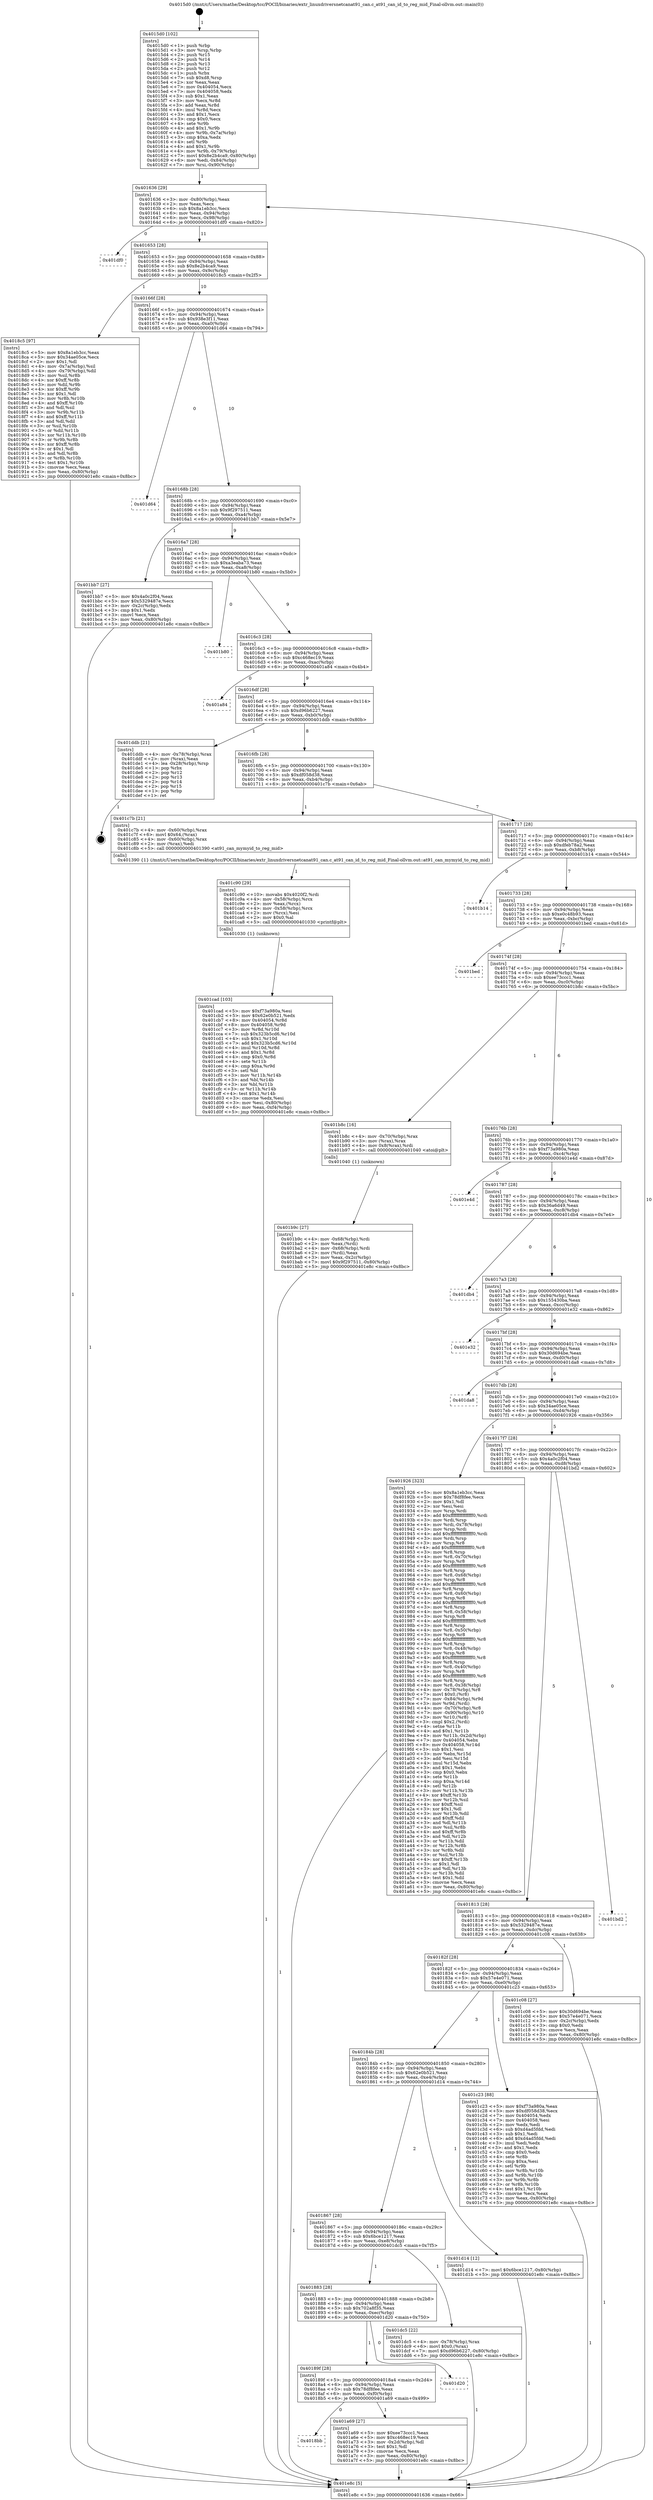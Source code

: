 digraph "0x4015d0" {
  label = "0x4015d0 (/mnt/c/Users/mathe/Desktop/tcc/POCII/binaries/extr_linuxdriversnetcanat91_can.c_at91_can_id_to_reg_mid_Final-ollvm.out::main(0))"
  labelloc = "t"
  node[shape=record]

  Entry [label="",width=0.3,height=0.3,shape=circle,fillcolor=black,style=filled]
  "0x401636" [label="{
     0x401636 [29]\l
     | [instrs]\l
     &nbsp;&nbsp;0x401636 \<+3\>: mov -0x80(%rbp),%eax\l
     &nbsp;&nbsp;0x401639 \<+2\>: mov %eax,%ecx\l
     &nbsp;&nbsp;0x40163b \<+6\>: sub $0x8a1eb3cc,%ecx\l
     &nbsp;&nbsp;0x401641 \<+6\>: mov %eax,-0x94(%rbp)\l
     &nbsp;&nbsp;0x401647 \<+6\>: mov %ecx,-0x98(%rbp)\l
     &nbsp;&nbsp;0x40164d \<+6\>: je 0000000000401df0 \<main+0x820\>\l
  }"]
  "0x401df0" [label="{
     0x401df0\l
  }", style=dashed]
  "0x401653" [label="{
     0x401653 [28]\l
     | [instrs]\l
     &nbsp;&nbsp;0x401653 \<+5\>: jmp 0000000000401658 \<main+0x88\>\l
     &nbsp;&nbsp;0x401658 \<+6\>: mov -0x94(%rbp),%eax\l
     &nbsp;&nbsp;0x40165e \<+5\>: sub $0x8e2b4ca9,%eax\l
     &nbsp;&nbsp;0x401663 \<+6\>: mov %eax,-0x9c(%rbp)\l
     &nbsp;&nbsp;0x401669 \<+6\>: je 00000000004018c5 \<main+0x2f5\>\l
  }"]
  Exit [label="",width=0.3,height=0.3,shape=circle,fillcolor=black,style=filled,peripheries=2]
  "0x4018c5" [label="{
     0x4018c5 [97]\l
     | [instrs]\l
     &nbsp;&nbsp;0x4018c5 \<+5\>: mov $0x8a1eb3cc,%eax\l
     &nbsp;&nbsp;0x4018ca \<+5\>: mov $0x34ae05ce,%ecx\l
     &nbsp;&nbsp;0x4018cf \<+2\>: mov $0x1,%dl\l
     &nbsp;&nbsp;0x4018d1 \<+4\>: mov -0x7a(%rbp),%sil\l
     &nbsp;&nbsp;0x4018d5 \<+4\>: mov -0x79(%rbp),%dil\l
     &nbsp;&nbsp;0x4018d9 \<+3\>: mov %sil,%r8b\l
     &nbsp;&nbsp;0x4018dc \<+4\>: xor $0xff,%r8b\l
     &nbsp;&nbsp;0x4018e0 \<+3\>: mov %dil,%r9b\l
     &nbsp;&nbsp;0x4018e3 \<+4\>: xor $0xff,%r9b\l
     &nbsp;&nbsp;0x4018e7 \<+3\>: xor $0x1,%dl\l
     &nbsp;&nbsp;0x4018ea \<+3\>: mov %r8b,%r10b\l
     &nbsp;&nbsp;0x4018ed \<+4\>: and $0xff,%r10b\l
     &nbsp;&nbsp;0x4018f1 \<+3\>: and %dl,%sil\l
     &nbsp;&nbsp;0x4018f4 \<+3\>: mov %r9b,%r11b\l
     &nbsp;&nbsp;0x4018f7 \<+4\>: and $0xff,%r11b\l
     &nbsp;&nbsp;0x4018fb \<+3\>: and %dl,%dil\l
     &nbsp;&nbsp;0x4018fe \<+3\>: or %sil,%r10b\l
     &nbsp;&nbsp;0x401901 \<+3\>: or %dil,%r11b\l
     &nbsp;&nbsp;0x401904 \<+3\>: xor %r11b,%r10b\l
     &nbsp;&nbsp;0x401907 \<+3\>: or %r9b,%r8b\l
     &nbsp;&nbsp;0x40190a \<+4\>: xor $0xff,%r8b\l
     &nbsp;&nbsp;0x40190e \<+3\>: or $0x1,%dl\l
     &nbsp;&nbsp;0x401911 \<+3\>: and %dl,%r8b\l
     &nbsp;&nbsp;0x401914 \<+3\>: or %r8b,%r10b\l
     &nbsp;&nbsp;0x401917 \<+4\>: test $0x1,%r10b\l
     &nbsp;&nbsp;0x40191b \<+3\>: cmovne %ecx,%eax\l
     &nbsp;&nbsp;0x40191e \<+3\>: mov %eax,-0x80(%rbp)\l
     &nbsp;&nbsp;0x401921 \<+5\>: jmp 0000000000401e8c \<main+0x8bc\>\l
  }"]
  "0x40166f" [label="{
     0x40166f [28]\l
     | [instrs]\l
     &nbsp;&nbsp;0x40166f \<+5\>: jmp 0000000000401674 \<main+0xa4\>\l
     &nbsp;&nbsp;0x401674 \<+6\>: mov -0x94(%rbp),%eax\l
     &nbsp;&nbsp;0x40167a \<+5\>: sub $0x938e3f11,%eax\l
     &nbsp;&nbsp;0x40167f \<+6\>: mov %eax,-0xa0(%rbp)\l
     &nbsp;&nbsp;0x401685 \<+6\>: je 0000000000401d64 \<main+0x794\>\l
  }"]
  "0x401e8c" [label="{
     0x401e8c [5]\l
     | [instrs]\l
     &nbsp;&nbsp;0x401e8c \<+5\>: jmp 0000000000401636 \<main+0x66\>\l
  }"]
  "0x4015d0" [label="{
     0x4015d0 [102]\l
     | [instrs]\l
     &nbsp;&nbsp;0x4015d0 \<+1\>: push %rbp\l
     &nbsp;&nbsp;0x4015d1 \<+3\>: mov %rsp,%rbp\l
     &nbsp;&nbsp;0x4015d4 \<+2\>: push %r15\l
     &nbsp;&nbsp;0x4015d6 \<+2\>: push %r14\l
     &nbsp;&nbsp;0x4015d8 \<+2\>: push %r13\l
     &nbsp;&nbsp;0x4015da \<+2\>: push %r12\l
     &nbsp;&nbsp;0x4015dc \<+1\>: push %rbx\l
     &nbsp;&nbsp;0x4015dd \<+7\>: sub $0xd8,%rsp\l
     &nbsp;&nbsp;0x4015e4 \<+2\>: xor %eax,%eax\l
     &nbsp;&nbsp;0x4015e6 \<+7\>: mov 0x404054,%ecx\l
     &nbsp;&nbsp;0x4015ed \<+7\>: mov 0x404058,%edx\l
     &nbsp;&nbsp;0x4015f4 \<+3\>: sub $0x1,%eax\l
     &nbsp;&nbsp;0x4015f7 \<+3\>: mov %ecx,%r8d\l
     &nbsp;&nbsp;0x4015fa \<+3\>: add %eax,%r8d\l
     &nbsp;&nbsp;0x4015fd \<+4\>: imul %r8d,%ecx\l
     &nbsp;&nbsp;0x401601 \<+3\>: and $0x1,%ecx\l
     &nbsp;&nbsp;0x401604 \<+3\>: cmp $0x0,%ecx\l
     &nbsp;&nbsp;0x401607 \<+4\>: sete %r9b\l
     &nbsp;&nbsp;0x40160b \<+4\>: and $0x1,%r9b\l
     &nbsp;&nbsp;0x40160f \<+4\>: mov %r9b,-0x7a(%rbp)\l
     &nbsp;&nbsp;0x401613 \<+3\>: cmp $0xa,%edx\l
     &nbsp;&nbsp;0x401616 \<+4\>: setl %r9b\l
     &nbsp;&nbsp;0x40161a \<+4\>: and $0x1,%r9b\l
     &nbsp;&nbsp;0x40161e \<+4\>: mov %r9b,-0x79(%rbp)\l
     &nbsp;&nbsp;0x401622 \<+7\>: movl $0x8e2b4ca9,-0x80(%rbp)\l
     &nbsp;&nbsp;0x401629 \<+6\>: mov %edi,-0x84(%rbp)\l
     &nbsp;&nbsp;0x40162f \<+7\>: mov %rsi,-0x90(%rbp)\l
  }"]
  "0x401cad" [label="{
     0x401cad [103]\l
     | [instrs]\l
     &nbsp;&nbsp;0x401cad \<+5\>: mov $0xf73a980a,%esi\l
     &nbsp;&nbsp;0x401cb2 \<+5\>: mov $0x62e0b521,%edx\l
     &nbsp;&nbsp;0x401cb7 \<+8\>: mov 0x404054,%r8d\l
     &nbsp;&nbsp;0x401cbf \<+8\>: mov 0x404058,%r9d\l
     &nbsp;&nbsp;0x401cc7 \<+3\>: mov %r8d,%r10d\l
     &nbsp;&nbsp;0x401cca \<+7\>: sub $0x323b5cd6,%r10d\l
     &nbsp;&nbsp;0x401cd1 \<+4\>: sub $0x1,%r10d\l
     &nbsp;&nbsp;0x401cd5 \<+7\>: add $0x323b5cd6,%r10d\l
     &nbsp;&nbsp;0x401cdc \<+4\>: imul %r10d,%r8d\l
     &nbsp;&nbsp;0x401ce0 \<+4\>: and $0x1,%r8d\l
     &nbsp;&nbsp;0x401ce4 \<+4\>: cmp $0x0,%r8d\l
     &nbsp;&nbsp;0x401ce8 \<+4\>: sete %r11b\l
     &nbsp;&nbsp;0x401cec \<+4\>: cmp $0xa,%r9d\l
     &nbsp;&nbsp;0x401cf0 \<+3\>: setl %bl\l
     &nbsp;&nbsp;0x401cf3 \<+3\>: mov %r11b,%r14b\l
     &nbsp;&nbsp;0x401cf6 \<+3\>: and %bl,%r14b\l
     &nbsp;&nbsp;0x401cf9 \<+3\>: xor %bl,%r11b\l
     &nbsp;&nbsp;0x401cfc \<+3\>: or %r11b,%r14b\l
     &nbsp;&nbsp;0x401cff \<+4\>: test $0x1,%r14b\l
     &nbsp;&nbsp;0x401d03 \<+3\>: cmovne %edx,%esi\l
     &nbsp;&nbsp;0x401d06 \<+3\>: mov %esi,-0x80(%rbp)\l
     &nbsp;&nbsp;0x401d09 \<+6\>: mov %eax,-0xf4(%rbp)\l
     &nbsp;&nbsp;0x401d0f \<+5\>: jmp 0000000000401e8c \<main+0x8bc\>\l
  }"]
  "0x401d64" [label="{
     0x401d64\l
  }", style=dashed]
  "0x40168b" [label="{
     0x40168b [28]\l
     | [instrs]\l
     &nbsp;&nbsp;0x40168b \<+5\>: jmp 0000000000401690 \<main+0xc0\>\l
     &nbsp;&nbsp;0x401690 \<+6\>: mov -0x94(%rbp),%eax\l
     &nbsp;&nbsp;0x401696 \<+5\>: sub $0x9f297511,%eax\l
     &nbsp;&nbsp;0x40169b \<+6\>: mov %eax,-0xa4(%rbp)\l
     &nbsp;&nbsp;0x4016a1 \<+6\>: je 0000000000401bb7 \<main+0x5e7\>\l
  }"]
  "0x401c90" [label="{
     0x401c90 [29]\l
     | [instrs]\l
     &nbsp;&nbsp;0x401c90 \<+10\>: movabs $0x4020f2,%rdi\l
     &nbsp;&nbsp;0x401c9a \<+4\>: mov -0x58(%rbp),%rcx\l
     &nbsp;&nbsp;0x401c9e \<+2\>: mov %eax,(%rcx)\l
     &nbsp;&nbsp;0x401ca0 \<+4\>: mov -0x58(%rbp),%rcx\l
     &nbsp;&nbsp;0x401ca4 \<+2\>: mov (%rcx),%esi\l
     &nbsp;&nbsp;0x401ca6 \<+2\>: mov $0x0,%al\l
     &nbsp;&nbsp;0x401ca8 \<+5\>: call 0000000000401030 \<printf@plt\>\l
     | [calls]\l
     &nbsp;&nbsp;0x401030 \{1\} (unknown)\l
  }"]
  "0x401bb7" [label="{
     0x401bb7 [27]\l
     | [instrs]\l
     &nbsp;&nbsp;0x401bb7 \<+5\>: mov $0x4a0c2f04,%eax\l
     &nbsp;&nbsp;0x401bbc \<+5\>: mov $0x5329487e,%ecx\l
     &nbsp;&nbsp;0x401bc1 \<+3\>: mov -0x2c(%rbp),%edx\l
     &nbsp;&nbsp;0x401bc4 \<+3\>: cmp $0x1,%edx\l
     &nbsp;&nbsp;0x401bc7 \<+3\>: cmovl %ecx,%eax\l
     &nbsp;&nbsp;0x401bca \<+3\>: mov %eax,-0x80(%rbp)\l
     &nbsp;&nbsp;0x401bcd \<+5\>: jmp 0000000000401e8c \<main+0x8bc\>\l
  }"]
  "0x4016a7" [label="{
     0x4016a7 [28]\l
     | [instrs]\l
     &nbsp;&nbsp;0x4016a7 \<+5\>: jmp 00000000004016ac \<main+0xdc\>\l
     &nbsp;&nbsp;0x4016ac \<+6\>: mov -0x94(%rbp),%eax\l
     &nbsp;&nbsp;0x4016b2 \<+5\>: sub $0xa3eaba73,%eax\l
     &nbsp;&nbsp;0x4016b7 \<+6\>: mov %eax,-0xa8(%rbp)\l
     &nbsp;&nbsp;0x4016bd \<+6\>: je 0000000000401b80 \<main+0x5b0\>\l
  }"]
  "0x401b9c" [label="{
     0x401b9c [27]\l
     | [instrs]\l
     &nbsp;&nbsp;0x401b9c \<+4\>: mov -0x68(%rbp),%rdi\l
     &nbsp;&nbsp;0x401ba0 \<+2\>: mov %eax,(%rdi)\l
     &nbsp;&nbsp;0x401ba2 \<+4\>: mov -0x68(%rbp),%rdi\l
     &nbsp;&nbsp;0x401ba6 \<+2\>: mov (%rdi),%eax\l
     &nbsp;&nbsp;0x401ba8 \<+3\>: mov %eax,-0x2c(%rbp)\l
     &nbsp;&nbsp;0x401bab \<+7\>: movl $0x9f297511,-0x80(%rbp)\l
     &nbsp;&nbsp;0x401bb2 \<+5\>: jmp 0000000000401e8c \<main+0x8bc\>\l
  }"]
  "0x401b80" [label="{
     0x401b80\l
  }", style=dashed]
  "0x4016c3" [label="{
     0x4016c3 [28]\l
     | [instrs]\l
     &nbsp;&nbsp;0x4016c3 \<+5\>: jmp 00000000004016c8 \<main+0xf8\>\l
     &nbsp;&nbsp;0x4016c8 \<+6\>: mov -0x94(%rbp),%eax\l
     &nbsp;&nbsp;0x4016ce \<+5\>: sub $0xc468ec19,%eax\l
     &nbsp;&nbsp;0x4016d3 \<+6\>: mov %eax,-0xac(%rbp)\l
     &nbsp;&nbsp;0x4016d9 \<+6\>: je 0000000000401a84 \<main+0x4b4\>\l
  }"]
  "0x4018bb" [label="{
     0x4018bb\l
  }", style=dashed]
  "0x401a84" [label="{
     0x401a84\l
  }", style=dashed]
  "0x4016df" [label="{
     0x4016df [28]\l
     | [instrs]\l
     &nbsp;&nbsp;0x4016df \<+5\>: jmp 00000000004016e4 \<main+0x114\>\l
     &nbsp;&nbsp;0x4016e4 \<+6\>: mov -0x94(%rbp),%eax\l
     &nbsp;&nbsp;0x4016ea \<+5\>: sub $0xd96b6227,%eax\l
     &nbsp;&nbsp;0x4016ef \<+6\>: mov %eax,-0xb0(%rbp)\l
     &nbsp;&nbsp;0x4016f5 \<+6\>: je 0000000000401ddb \<main+0x80b\>\l
  }"]
  "0x401a69" [label="{
     0x401a69 [27]\l
     | [instrs]\l
     &nbsp;&nbsp;0x401a69 \<+5\>: mov $0xee73ccc1,%eax\l
     &nbsp;&nbsp;0x401a6e \<+5\>: mov $0xc468ec19,%ecx\l
     &nbsp;&nbsp;0x401a73 \<+3\>: mov -0x2d(%rbp),%dl\l
     &nbsp;&nbsp;0x401a76 \<+3\>: test $0x1,%dl\l
     &nbsp;&nbsp;0x401a79 \<+3\>: cmovne %ecx,%eax\l
     &nbsp;&nbsp;0x401a7c \<+3\>: mov %eax,-0x80(%rbp)\l
     &nbsp;&nbsp;0x401a7f \<+5\>: jmp 0000000000401e8c \<main+0x8bc\>\l
  }"]
  "0x401ddb" [label="{
     0x401ddb [21]\l
     | [instrs]\l
     &nbsp;&nbsp;0x401ddb \<+4\>: mov -0x78(%rbp),%rax\l
     &nbsp;&nbsp;0x401ddf \<+2\>: mov (%rax),%eax\l
     &nbsp;&nbsp;0x401de1 \<+4\>: lea -0x28(%rbp),%rsp\l
     &nbsp;&nbsp;0x401de5 \<+1\>: pop %rbx\l
     &nbsp;&nbsp;0x401de6 \<+2\>: pop %r12\l
     &nbsp;&nbsp;0x401de8 \<+2\>: pop %r13\l
     &nbsp;&nbsp;0x401dea \<+2\>: pop %r14\l
     &nbsp;&nbsp;0x401dec \<+2\>: pop %r15\l
     &nbsp;&nbsp;0x401dee \<+1\>: pop %rbp\l
     &nbsp;&nbsp;0x401def \<+1\>: ret\l
  }"]
  "0x4016fb" [label="{
     0x4016fb [28]\l
     | [instrs]\l
     &nbsp;&nbsp;0x4016fb \<+5\>: jmp 0000000000401700 \<main+0x130\>\l
     &nbsp;&nbsp;0x401700 \<+6\>: mov -0x94(%rbp),%eax\l
     &nbsp;&nbsp;0x401706 \<+5\>: sub $0xdf058d38,%eax\l
     &nbsp;&nbsp;0x40170b \<+6\>: mov %eax,-0xb4(%rbp)\l
     &nbsp;&nbsp;0x401711 \<+6\>: je 0000000000401c7b \<main+0x6ab\>\l
  }"]
  "0x40189f" [label="{
     0x40189f [28]\l
     | [instrs]\l
     &nbsp;&nbsp;0x40189f \<+5\>: jmp 00000000004018a4 \<main+0x2d4\>\l
     &nbsp;&nbsp;0x4018a4 \<+6\>: mov -0x94(%rbp),%eax\l
     &nbsp;&nbsp;0x4018aa \<+5\>: sub $0x78df8fee,%eax\l
     &nbsp;&nbsp;0x4018af \<+6\>: mov %eax,-0xf0(%rbp)\l
     &nbsp;&nbsp;0x4018b5 \<+6\>: je 0000000000401a69 \<main+0x499\>\l
  }"]
  "0x401c7b" [label="{
     0x401c7b [21]\l
     | [instrs]\l
     &nbsp;&nbsp;0x401c7b \<+4\>: mov -0x60(%rbp),%rax\l
     &nbsp;&nbsp;0x401c7f \<+6\>: movl $0x64,(%rax)\l
     &nbsp;&nbsp;0x401c85 \<+4\>: mov -0x60(%rbp),%rax\l
     &nbsp;&nbsp;0x401c89 \<+2\>: mov (%rax),%edi\l
     &nbsp;&nbsp;0x401c8b \<+5\>: call 0000000000401390 \<at91_can_mymyid_to_reg_mid\>\l
     | [calls]\l
     &nbsp;&nbsp;0x401390 \{1\} (/mnt/c/Users/mathe/Desktop/tcc/POCII/binaries/extr_linuxdriversnetcanat91_can.c_at91_can_id_to_reg_mid_Final-ollvm.out::at91_can_mymyid_to_reg_mid)\l
  }"]
  "0x401717" [label="{
     0x401717 [28]\l
     | [instrs]\l
     &nbsp;&nbsp;0x401717 \<+5\>: jmp 000000000040171c \<main+0x14c\>\l
     &nbsp;&nbsp;0x40171c \<+6\>: mov -0x94(%rbp),%eax\l
     &nbsp;&nbsp;0x401722 \<+5\>: sub $0xdfeb78a2,%eax\l
     &nbsp;&nbsp;0x401727 \<+6\>: mov %eax,-0xb8(%rbp)\l
     &nbsp;&nbsp;0x40172d \<+6\>: je 0000000000401b14 \<main+0x544\>\l
  }"]
  "0x401d20" [label="{
     0x401d20\l
  }", style=dashed]
  "0x401b14" [label="{
     0x401b14\l
  }", style=dashed]
  "0x401733" [label="{
     0x401733 [28]\l
     | [instrs]\l
     &nbsp;&nbsp;0x401733 \<+5\>: jmp 0000000000401738 \<main+0x168\>\l
     &nbsp;&nbsp;0x401738 \<+6\>: mov -0x94(%rbp),%eax\l
     &nbsp;&nbsp;0x40173e \<+5\>: sub $0xe0c48b93,%eax\l
     &nbsp;&nbsp;0x401743 \<+6\>: mov %eax,-0xbc(%rbp)\l
     &nbsp;&nbsp;0x401749 \<+6\>: je 0000000000401bed \<main+0x61d\>\l
  }"]
  "0x401883" [label="{
     0x401883 [28]\l
     | [instrs]\l
     &nbsp;&nbsp;0x401883 \<+5\>: jmp 0000000000401888 \<main+0x2b8\>\l
     &nbsp;&nbsp;0x401888 \<+6\>: mov -0x94(%rbp),%eax\l
     &nbsp;&nbsp;0x40188e \<+5\>: sub $0x702a8f35,%eax\l
     &nbsp;&nbsp;0x401893 \<+6\>: mov %eax,-0xec(%rbp)\l
     &nbsp;&nbsp;0x401899 \<+6\>: je 0000000000401d20 \<main+0x750\>\l
  }"]
  "0x401bed" [label="{
     0x401bed\l
  }", style=dashed]
  "0x40174f" [label="{
     0x40174f [28]\l
     | [instrs]\l
     &nbsp;&nbsp;0x40174f \<+5\>: jmp 0000000000401754 \<main+0x184\>\l
     &nbsp;&nbsp;0x401754 \<+6\>: mov -0x94(%rbp),%eax\l
     &nbsp;&nbsp;0x40175a \<+5\>: sub $0xee73ccc1,%eax\l
     &nbsp;&nbsp;0x40175f \<+6\>: mov %eax,-0xc0(%rbp)\l
     &nbsp;&nbsp;0x401765 \<+6\>: je 0000000000401b8c \<main+0x5bc\>\l
  }"]
  "0x401dc5" [label="{
     0x401dc5 [22]\l
     | [instrs]\l
     &nbsp;&nbsp;0x401dc5 \<+4\>: mov -0x78(%rbp),%rax\l
     &nbsp;&nbsp;0x401dc9 \<+6\>: movl $0x0,(%rax)\l
     &nbsp;&nbsp;0x401dcf \<+7\>: movl $0xd96b6227,-0x80(%rbp)\l
     &nbsp;&nbsp;0x401dd6 \<+5\>: jmp 0000000000401e8c \<main+0x8bc\>\l
  }"]
  "0x401b8c" [label="{
     0x401b8c [16]\l
     | [instrs]\l
     &nbsp;&nbsp;0x401b8c \<+4\>: mov -0x70(%rbp),%rax\l
     &nbsp;&nbsp;0x401b90 \<+3\>: mov (%rax),%rax\l
     &nbsp;&nbsp;0x401b93 \<+4\>: mov 0x8(%rax),%rdi\l
     &nbsp;&nbsp;0x401b97 \<+5\>: call 0000000000401040 \<atoi@plt\>\l
     | [calls]\l
     &nbsp;&nbsp;0x401040 \{1\} (unknown)\l
  }"]
  "0x40176b" [label="{
     0x40176b [28]\l
     | [instrs]\l
     &nbsp;&nbsp;0x40176b \<+5\>: jmp 0000000000401770 \<main+0x1a0\>\l
     &nbsp;&nbsp;0x401770 \<+6\>: mov -0x94(%rbp),%eax\l
     &nbsp;&nbsp;0x401776 \<+5\>: sub $0xf73a980a,%eax\l
     &nbsp;&nbsp;0x40177b \<+6\>: mov %eax,-0xc4(%rbp)\l
     &nbsp;&nbsp;0x401781 \<+6\>: je 0000000000401e4d \<main+0x87d\>\l
  }"]
  "0x401867" [label="{
     0x401867 [28]\l
     | [instrs]\l
     &nbsp;&nbsp;0x401867 \<+5\>: jmp 000000000040186c \<main+0x29c\>\l
     &nbsp;&nbsp;0x40186c \<+6\>: mov -0x94(%rbp),%eax\l
     &nbsp;&nbsp;0x401872 \<+5\>: sub $0x6bce1217,%eax\l
     &nbsp;&nbsp;0x401877 \<+6\>: mov %eax,-0xe8(%rbp)\l
     &nbsp;&nbsp;0x40187d \<+6\>: je 0000000000401dc5 \<main+0x7f5\>\l
  }"]
  "0x401e4d" [label="{
     0x401e4d\l
  }", style=dashed]
  "0x401787" [label="{
     0x401787 [28]\l
     | [instrs]\l
     &nbsp;&nbsp;0x401787 \<+5\>: jmp 000000000040178c \<main+0x1bc\>\l
     &nbsp;&nbsp;0x40178c \<+6\>: mov -0x94(%rbp),%eax\l
     &nbsp;&nbsp;0x401792 \<+5\>: sub $0x36a6d49,%eax\l
     &nbsp;&nbsp;0x401797 \<+6\>: mov %eax,-0xc8(%rbp)\l
     &nbsp;&nbsp;0x40179d \<+6\>: je 0000000000401db4 \<main+0x7e4\>\l
  }"]
  "0x401d14" [label="{
     0x401d14 [12]\l
     | [instrs]\l
     &nbsp;&nbsp;0x401d14 \<+7\>: movl $0x6bce1217,-0x80(%rbp)\l
     &nbsp;&nbsp;0x401d1b \<+5\>: jmp 0000000000401e8c \<main+0x8bc\>\l
  }"]
  "0x401db4" [label="{
     0x401db4\l
  }", style=dashed]
  "0x4017a3" [label="{
     0x4017a3 [28]\l
     | [instrs]\l
     &nbsp;&nbsp;0x4017a3 \<+5\>: jmp 00000000004017a8 \<main+0x1d8\>\l
     &nbsp;&nbsp;0x4017a8 \<+6\>: mov -0x94(%rbp),%eax\l
     &nbsp;&nbsp;0x4017ae \<+5\>: sub $0x155430ba,%eax\l
     &nbsp;&nbsp;0x4017b3 \<+6\>: mov %eax,-0xcc(%rbp)\l
     &nbsp;&nbsp;0x4017b9 \<+6\>: je 0000000000401e32 \<main+0x862\>\l
  }"]
  "0x40184b" [label="{
     0x40184b [28]\l
     | [instrs]\l
     &nbsp;&nbsp;0x40184b \<+5\>: jmp 0000000000401850 \<main+0x280\>\l
     &nbsp;&nbsp;0x401850 \<+6\>: mov -0x94(%rbp),%eax\l
     &nbsp;&nbsp;0x401856 \<+5\>: sub $0x62e0b521,%eax\l
     &nbsp;&nbsp;0x40185b \<+6\>: mov %eax,-0xe4(%rbp)\l
     &nbsp;&nbsp;0x401861 \<+6\>: je 0000000000401d14 \<main+0x744\>\l
  }"]
  "0x401e32" [label="{
     0x401e32\l
  }", style=dashed]
  "0x4017bf" [label="{
     0x4017bf [28]\l
     | [instrs]\l
     &nbsp;&nbsp;0x4017bf \<+5\>: jmp 00000000004017c4 \<main+0x1f4\>\l
     &nbsp;&nbsp;0x4017c4 \<+6\>: mov -0x94(%rbp),%eax\l
     &nbsp;&nbsp;0x4017ca \<+5\>: sub $0x30d694be,%eax\l
     &nbsp;&nbsp;0x4017cf \<+6\>: mov %eax,-0xd0(%rbp)\l
     &nbsp;&nbsp;0x4017d5 \<+6\>: je 0000000000401da8 \<main+0x7d8\>\l
  }"]
  "0x401c23" [label="{
     0x401c23 [88]\l
     | [instrs]\l
     &nbsp;&nbsp;0x401c23 \<+5\>: mov $0xf73a980a,%eax\l
     &nbsp;&nbsp;0x401c28 \<+5\>: mov $0xdf058d38,%ecx\l
     &nbsp;&nbsp;0x401c2d \<+7\>: mov 0x404054,%edx\l
     &nbsp;&nbsp;0x401c34 \<+7\>: mov 0x404058,%esi\l
     &nbsp;&nbsp;0x401c3b \<+2\>: mov %edx,%edi\l
     &nbsp;&nbsp;0x401c3d \<+6\>: sub $0xd4ad5fdd,%edi\l
     &nbsp;&nbsp;0x401c43 \<+3\>: sub $0x1,%edi\l
     &nbsp;&nbsp;0x401c46 \<+6\>: add $0xd4ad5fdd,%edi\l
     &nbsp;&nbsp;0x401c4c \<+3\>: imul %edi,%edx\l
     &nbsp;&nbsp;0x401c4f \<+3\>: and $0x1,%edx\l
     &nbsp;&nbsp;0x401c52 \<+3\>: cmp $0x0,%edx\l
     &nbsp;&nbsp;0x401c55 \<+4\>: sete %r8b\l
     &nbsp;&nbsp;0x401c59 \<+3\>: cmp $0xa,%esi\l
     &nbsp;&nbsp;0x401c5c \<+4\>: setl %r9b\l
     &nbsp;&nbsp;0x401c60 \<+3\>: mov %r8b,%r10b\l
     &nbsp;&nbsp;0x401c63 \<+3\>: and %r9b,%r10b\l
     &nbsp;&nbsp;0x401c66 \<+3\>: xor %r9b,%r8b\l
     &nbsp;&nbsp;0x401c69 \<+3\>: or %r8b,%r10b\l
     &nbsp;&nbsp;0x401c6c \<+4\>: test $0x1,%r10b\l
     &nbsp;&nbsp;0x401c70 \<+3\>: cmovne %ecx,%eax\l
     &nbsp;&nbsp;0x401c73 \<+3\>: mov %eax,-0x80(%rbp)\l
     &nbsp;&nbsp;0x401c76 \<+5\>: jmp 0000000000401e8c \<main+0x8bc\>\l
  }"]
  "0x401da8" [label="{
     0x401da8\l
  }", style=dashed]
  "0x4017db" [label="{
     0x4017db [28]\l
     | [instrs]\l
     &nbsp;&nbsp;0x4017db \<+5\>: jmp 00000000004017e0 \<main+0x210\>\l
     &nbsp;&nbsp;0x4017e0 \<+6\>: mov -0x94(%rbp),%eax\l
     &nbsp;&nbsp;0x4017e6 \<+5\>: sub $0x34ae05ce,%eax\l
     &nbsp;&nbsp;0x4017eb \<+6\>: mov %eax,-0xd4(%rbp)\l
     &nbsp;&nbsp;0x4017f1 \<+6\>: je 0000000000401926 \<main+0x356\>\l
  }"]
  "0x40182f" [label="{
     0x40182f [28]\l
     | [instrs]\l
     &nbsp;&nbsp;0x40182f \<+5\>: jmp 0000000000401834 \<main+0x264\>\l
     &nbsp;&nbsp;0x401834 \<+6\>: mov -0x94(%rbp),%eax\l
     &nbsp;&nbsp;0x40183a \<+5\>: sub $0x57e4e071,%eax\l
     &nbsp;&nbsp;0x40183f \<+6\>: mov %eax,-0xe0(%rbp)\l
     &nbsp;&nbsp;0x401845 \<+6\>: je 0000000000401c23 \<main+0x653\>\l
  }"]
  "0x401926" [label="{
     0x401926 [323]\l
     | [instrs]\l
     &nbsp;&nbsp;0x401926 \<+5\>: mov $0x8a1eb3cc,%eax\l
     &nbsp;&nbsp;0x40192b \<+5\>: mov $0x78df8fee,%ecx\l
     &nbsp;&nbsp;0x401930 \<+2\>: mov $0x1,%dl\l
     &nbsp;&nbsp;0x401932 \<+2\>: xor %esi,%esi\l
     &nbsp;&nbsp;0x401934 \<+3\>: mov %rsp,%rdi\l
     &nbsp;&nbsp;0x401937 \<+4\>: add $0xfffffffffffffff0,%rdi\l
     &nbsp;&nbsp;0x40193b \<+3\>: mov %rdi,%rsp\l
     &nbsp;&nbsp;0x40193e \<+4\>: mov %rdi,-0x78(%rbp)\l
     &nbsp;&nbsp;0x401942 \<+3\>: mov %rsp,%rdi\l
     &nbsp;&nbsp;0x401945 \<+4\>: add $0xfffffffffffffff0,%rdi\l
     &nbsp;&nbsp;0x401949 \<+3\>: mov %rdi,%rsp\l
     &nbsp;&nbsp;0x40194c \<+3\>: mov %rsp,%r8\l
     &nbsp;&nbsp;0x40194f \<+4\>: add $0xfffffffffffffff0,%r8\l
     &nbsp;&nbsp;0x401953 \<+3\>: mov %r8,%rsp\l
     &nbsp;&nbsp;0x401956 \<+4\>: mov %r8,-0x70(%rbp)\l
     &nbsp;&nbsp;0x40195a \<+3\>: mov %rsp,%r8\l
     &nbsp;&nbsp;0x40195d \<+4\>: add $0xfffffffffffffff0,%r8\l
     &nbsp;&nbsp;0x401961 \<+3\>: mov %r8,%rsp\l
     &nbsp;&nbsp;0x401964 \<+4\>: mov %r8,-0x68(%rbp)\l
     &nbsp;&nbsp;0x401968 \<+3\>: mov %rsp,%r8\l
     &nbsp;&nbsp;0x40196b \<+4\>: add $0xfffffffffffffff0,%r8\l
     &nbsp;&nbsp;0x40196f \<+3\>: mov %r8,%rsp\l
     &nbsp;&nbsp;0x401972 \<+4\>: mov %r8,-0x60(%rbp)\l
     &nbsp;&nbsp;0x401976 \<+3\>: mov %rsp,%r8\l
     &nbsp;&nbsp;0x401979 \<+4\>: add $0xfffffffffffffff0,%r8\l
     &nbsp;&nbsp;0x40197d \<+3\>: mov %r8,%rsp\l
     &nbsp;&nbsp;0x401980 \<+4\>: mov %r8,-0x58(%rbp)\l
     &nbsp;&nbsp;0x401984 \<+3\>: mov %rsp,%r8\l
     &nbsp;&nbsp;0x401987 \<+4\>: add $0xfffffffffffffff0,%r8\l
     &nbsp;&nbsp;0x40198b \<+3\>: mov %r8,%rsp\l
     &nbsp;&nbsp;0x40198e \<+4\>: mov %r8,-0x50(%rbp)\l
     &nbsp;&nbsp;0x401992 \<+3\>: mov %rsp,%r8\l
     &nbsp;&nbsp;0x401995 \<+4\>: add $0xfffffffffffffff0,%r8\l
     &nbsp;&nbsp;0x401999 \<+3\>: mov %r8,%rsp\l
     &nbsp;&nbsp;0x40199c \<+4\>: mov %r8,-0x48(%rbp)\l
     &nbsp;&nbsp;0x4019a0 \<+3\>: mov %rsp,%r8\l
     &nbsp;&nbsp;0x4019a3 \<+4\>: add $0xfffffffffffffff0,%r8\l
     &nbsp;&nbsp;0x4019a7 \<+3\>: mov %r8,%rsp\l
     &nbsp;&nbsp;0x4019aa \<+4\>: mov %r8,-0x40(%rbp)\l
     &nbsp;&nbsp;0x4019ae \<+3\>: mov %rsp,%r8\l
     &nbsp;&nbsp;0x4019b1 \<+4\>: add $0xfffffffffffffff0,%r8\l
     &nbsp;&nbsp;0x4019b5 \<+3\>: mov %r8,%rsp\l
     &nbsp;&nbsp;0x4019b8 \<+4\>: mov %r8,-0x38(%rbp)\l
     &nbsp;&nbsp;0x4019bc \<+4\>: mov -0x78(%rbp),%r8\l
     &nbsp;&nbsp;0x4019c0 \<+7\>: movl $0x0,(%r8)\l
     &nbsp;&nbsp;0x4019c7 \<+7\>: mov -0x84(%rbp),%r9d\l
     &nbsp;&nbsp;0x4019ce \<+3\>: mov %r9d,(%rdi)\l
     &nbsp;&nbsp;0x4019d1 \<+4\>: mov -0x70(%rbp),%r8\l
     &nbsp;&nbsp;0x4019d5 \<+7\>: mov -0x90(%rbp),%r10\l
     &nbsp;&nbsp;0x4019dc \<+3\>: mov %r10,(%r8)\l
     &nbsp;&nbsp;0x4019df \<+3\>: cmpl $0x2,(%rdi)\l
     &nbsp;&nbsp;0x4019e2 \<+4\>: setne %r11b\l
     &nbsp;&nbsp;0x4019e6 \<+4\>: and $0x1,%r11b\l
     &nbsp;&nbsp;0x4019ea \<+4\>: mov %r11b,-0x2d(%rbp)\l
     &nbsp;&nbsp;0x4019ee \<+7\>: mov 0x404054,%ebx\l
     &nbsp;&nbsp;0x4019f5 \<+8\>: mov 0x404058,%r14d\l
     &nbsp;&nbsp;0x4019fd \<+3\>: sub $0x1,%esi\l
     &nbsp;&nbsp;0x401a00 \<+3\>: mov %ebx,%r15d\l
     &nbsp;&nbsp;0x401a03 \<+3\>: add %esi,%r15d\l
     &nbsp;&nbsp;0x401a06 \<+4\>: imul %r15d,%ebx\l
     &nbsp;&nbsp;0x401a0a \<+3\>: and $0x1,%ebx\l
     &nbsp;&nbsp;0x401a0d \<+3\>: cmp $0x0,%ebx\l
     &nbsp;&nbsp;0x401a10 \<+4\>: sete %r11b\l
     &nbsp;&nbsp;0x401a14 \<+4\>: cmp $0xa,%r14d\l
     &nbsp;&nbsp;0x401a18 \<+4\>: setl %r12b\l
     &nbsp;&nbsp;0x401a1c \<+3\>: mov %r11b,%r13b\l
     &nbsp;&nbsp;0x401a1f \<+4\>: xor $0xff,%r13b\l
     &nbsp;&nbsp;0x401a23 \<+3\>: mov %r12b,%sil\l
     &nbsp;&nbsp;0x401a26 \<+4\>: xor $0xff,%sil\l
     &nbsp;&nbsp;0x401a2a \<+3\>: xor $0x1,%dl\l
     &nbsp;&nbsp;0x401a2d \<+3\>: mov %r13b,%dil\l
     &nbsp;&nbsp;0x401a30 \<+4\>: and $0xff,%dil\l
     &nbsp;&nbsp;0x401a34 \<+3\>: and %dl,%r11b\l
     &nbsp;&nbsp;0x401a37 \<+3\>: mov %sil,%r8b\l
     &nbsp;&nbsp;0x401a3a \<+4\>: and $0xff,%r8b\l
     &nbsp;&nbsp;0x401a3e \<+3\>: and %dl,%r12b\l
     &nbsp;&nbsp;0x401a41 \<+3\>: or %r11b,%dil\l
     &nbsp;&nbsp;0x401a44 \<+3\>: or %r12b,%r8b\l
     &nbsp;&nbsp;0x401a47 \<+3\>: xor %r8b,%dil\l
     &nbsp;&nbsp;0x401a4a \<+3\>: or %sil,%r13b\l
     &nbsp;&nbsp;0x401a4d \<+4\>: xor $0xff,%r13b\l
     &nbsp;&nbsp;0x401a51 \<+3\>: or $0x1,%dl\l
     &nbsp;&nbsp;0x401a54 \<+3\>: and %dl,%r13b\l
     &nbsp;&nbsp;0x401a57 \<+3\>: or %r13b,%dil\l
     &nbsp;&nbsp;0x401a5a \<+4\>: test $0x1,%dil\l
     &nbsp;&nbsp;0x401a5e \<+3\>: cmovne %ecx,%eax\l
     &nbsp;&nbsp;0x401a61 \<+3\>: mov %eax,-0x80(%rbp)\l
     &nbsp;&nbsp;0x401a64 \<+5\>: jmp 0000000000401e8c \<main+0x8bc\>\l
  }"]
  "0x4017f7" [label="{
     0x4017f7 [28]\l
     | [instrs]\l
     &nbsp;&nbsp;0x4017f7 \<+5\>: jmp 00000000004017fc \<main+0x22c\>\l
     &nbsp;&nbsp;0x4017fc \<+6\>: mov -0x94(%rbp),%eax\l
     &nbsp;&nbsp;0x401802 \<+5\>: sub $0x4a0c2f04,%eax\l
     &nbsp;&nbsp;0x401807 \<+6\>: mov %eax,-0xd8(%rbp)\l
     &nbsp;&nbsp;0x40180d \<+6\>: je 0000000000401bd2 \<main+0x602\>\l
  }"]
  "0x401c08" [label="{
     0x401c08 [27]\l
     | [instrs]\l
     &nbsp;&nbsp;0x401c08 \<+5\>: mov $0x30d694be,%eax\l
     &nbsp;&nbsp;0x401c0d \<+5\>: mov $0x57e4e071,%ecx\l
     &nbsp;&nbsp;0x401c12 \<+3\>: mov -0x2c(%rbp),%edx\l
     &nbsp;&nbsp;0x401c15 \<+3\>: cmp $0x0,%edx\l
     &nbsp;&nbsp;0x401c18 \<+3\>: cmove %ecx,%eax\l
     &nbsp;&nbsp;0x401c1b \<+3\>: mov %eax,-0x80(%rbp)\l
     &nbsp;&nbsp;0x401c1e \<+5\>: jmp 0000000000401e8c \<main+0x8bc\>\l
  }"]
  "0x401813" [label="{
     0x401813 [28]\l
     | [instrs]\l
     &nbsp;&nbsp;0x401813 \<+5\>: jmp 0000000000401818 \<main+0x248\>\l
     &nbsp;&nbsp;0x401818 \<+6\>: mov -0x94(%rbp),%eax\l
     &nbsp;&nbsp;0x40181e \<+5\>: sub $0x5329487e,%eax\l
     &nbsp;&nbsp;0x401823 \<+6\>: mov %eax,-0xdc(%rbp)\l
     &nbsp;&nbsp;0x401829 \<+6\>: je 0000000000401c08 \<main+0x638\>\l
  }"]
  "0x401bd2" [label="{
     0x401bd2\l
  }", style=dashed]
  Entry -> "0x4015d0" [label=" 1"]
  "0x401636" -> "0x401df0" [label=" 0"]
  "0x401636" -> "0x401653" [label=" 11"]
  "0x401ddb" -> Exit [label=" 1"]
  "0x401653" -> "0x4018c5" [label=" 1"]
  "0x401653" -> "0x40166f" [label=" 10"]
  "0x4018c5" -> "0x401e8c" [label=" 1"]
  "0x4015d0" -> "0x401636" [label=" 1"]
  "0x401e8c" -> "0x401636" [label=" 10"]
  "0x401dc5" -> "0x401e8c" [label=" 1"]
  "0x40166f" -> "0x401d64" [label=" 0"]
  "0x40166f" -> "0x40168b" [label=" 10"]
  "0x401d14" -> "0x401e8c" [label=" 1"]
  "0x40168b" -> "0x401bb7" [label=" 1"]
  "0x40168b" -> "0x4016a7" [label=" 9"]
  "0x401cad" -> "0x401e8c" [label=" 1"]
  "0x4016a7" -> "0x401b80" [label=" 0"]
  "0x4016a7" -> "0x4016c3" [label=" 9"]
  "0x401c90" -> "0x401cad" [label=" 1"]
  "0x4016c3" -> "0x401a84" [label=" 0"]
  "0x4016c3" -> "0x4016df" [label=" 9"]
  "0x401c7b" -> "0x401c90" [label=" 1"]
  "0x4016df" -> "0x401ddb" [label=" 1"]
  "0x4016df" -> "0x4016fb" [label=" 8"]
  "0x401c23" -> "0x401e8c" [label=" 1"]
  "0x4016fb" -> "0x401c7b" [label=" 1"]
  "0x4016fb" -> "0x401717" [label=" 7"]
  "0x401bb7" -> "0x401e8c" [label=" 1"]
  "0x401717" -> "0x401b14" [label=" 0"]
  "0x401717" -> "0x401733" [label=" 7"]
  "0x401b9c" -> "0x401e8c" [label=" 1"]
  "0x401733" -> "0x401bed" [label=" 0"]
  "0x401733" -> "0x40174f" [label=" 7"]
  "0x401a69" -> "0x401e8c" [label=" 1"]
  "0x40174f" -> "0x401b8c" [label=" 1"]
  "0x40174f" -> "0x40176b" [label=" 6"]
  "0x40189f" -> "0x4018bb" [label=" 0"]
  "0x40176b" -> "0x401e4d" [label=" 0"]
  "0x40176b" -> "0x401787" [label=" 6"]
  "0x401c08" -> "0x401e8c" [label=" 1"]
  "0x401787" -> "0x401db4" [label=" 0"]
  "0x401787" -> "0x4017a3" [label=" 6"]
  "0x401883" -> "0x40189f" [label=" 1"]
  "0x4017a3" -> "0x401e32" [label=" 0"]
  "0x4017a3" -> "0x4017bf" [label=" 6"]
  "0x401b8c" -> "0x401b9c" [label=" 1"]
  "0x4017bf" -> "0x401da8" [label=" 0"]
  "0x4017bf" -> "0x4017db" [label=" 6"]
  "0x401867" -> "0x401883" [label=" 1"]
  "0x4017db" -> "0x401926" [label=" 1"]
  "0x4017db" -> "0x4017f7" [label=" 5"]
  "0x40189f" -> "0x401a69" [label=" 1"]
  "0x401926" -> "0x401e8c" [label=" 1"]
  "0x40184b" -> "0x401867" [label=" 2"]
  "0x4017f7" -> "0x401bd2" [label=" 0"]
  "0x4017f7" -> "0x401813" [label=" 5"]
  "0x40184b" -> "0x401d14" [label=" 1"]
  "0x401813" -> "0x401c08" [label=" 1"]
  "0x401813" -> "0x40182f" [label=" 4"]
  "0x401867" -> "0x401dc5" [label=" 1"]
  "0x40182f" -> "0x401c23" [label=" 1"]
  "0x40182f" -> "0x40184b" [label=" 3"]
  "0x401883" -> "0x401d20" [label=" 0"]
}
